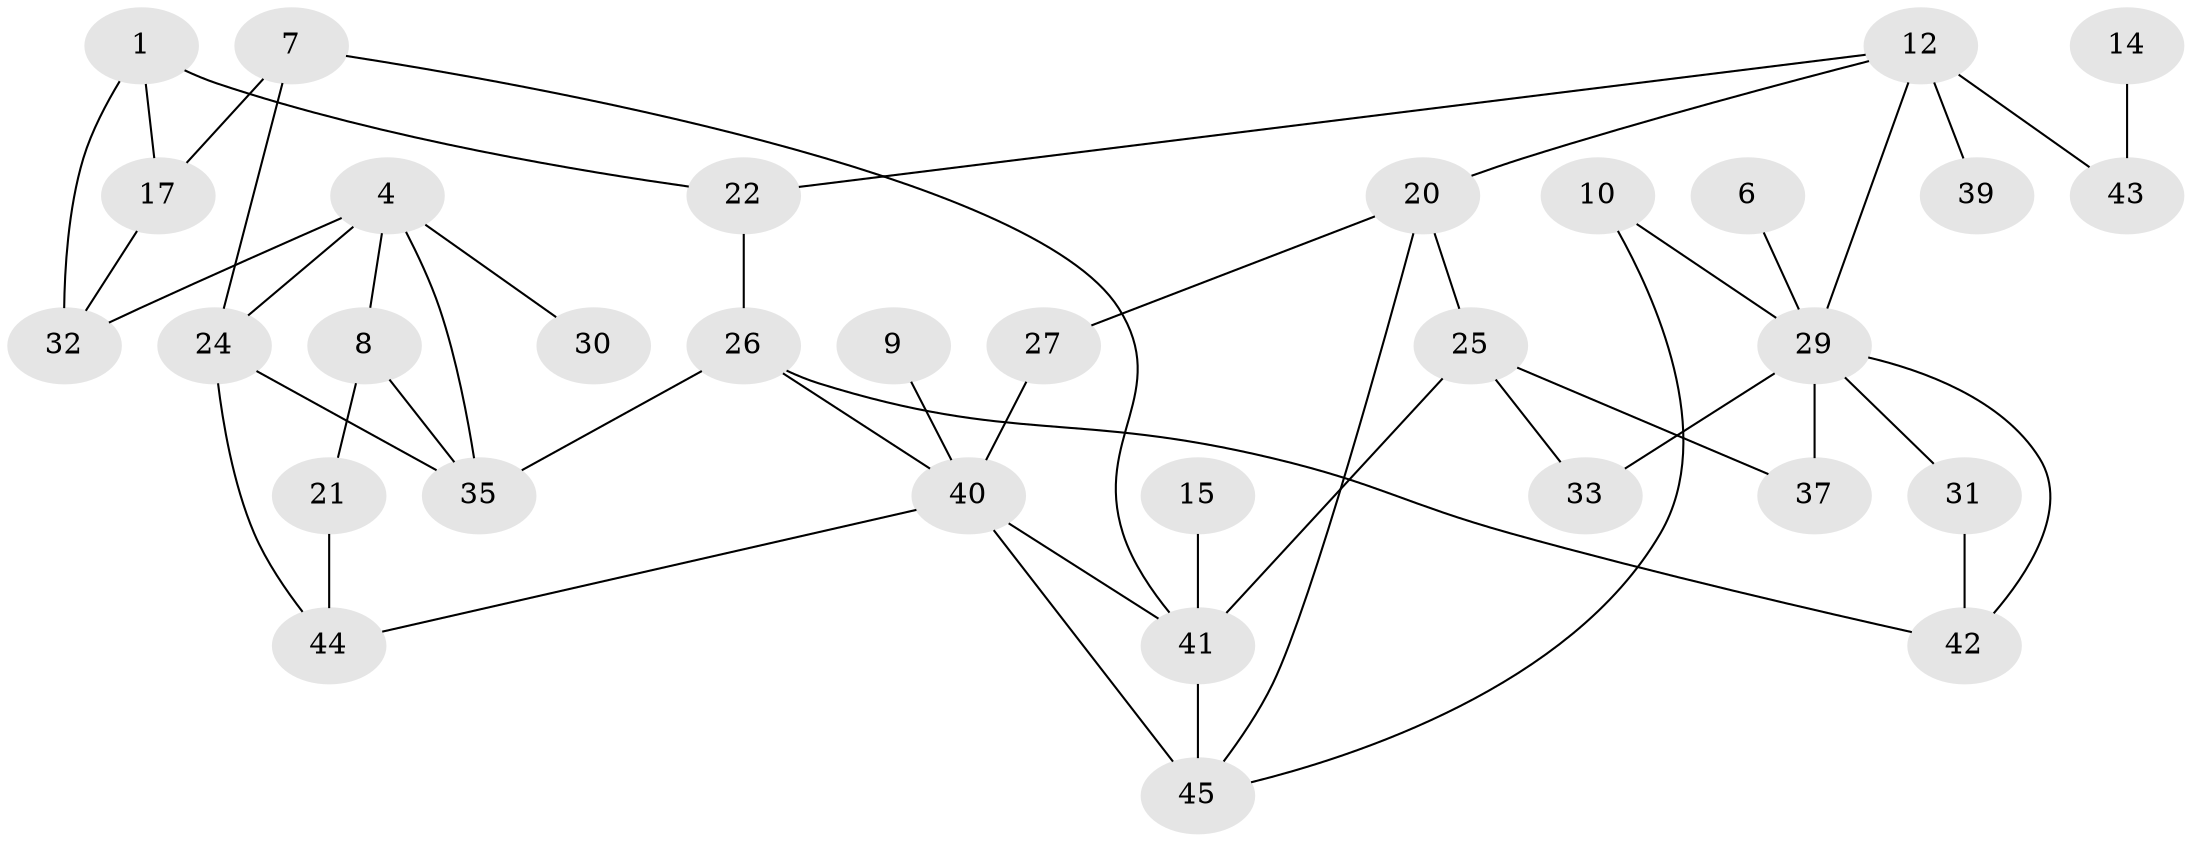 // original degree distribution, {5: 0.044444444444444446, 2: 0.25555555555555554, 3: 0.3111111111111111, 0: 0.12222222222222222, 1: 0.2, 4: 0.044444444444444446, 6: 0.022222222222222223}
// Generated by graph-tools (version 1.1) at 2025/49/03/09/25 03:49:07]
// undirected, 32 vertices, 48 edges
graph export_dot {
graph [start="1"]
  node [color=gray90,style=filled];
  1;
  4;
  6;
  7;
  8;
  9;
  10;
  12;
  14;
  15;
  17;
  20;
  21;
  22;
  24;
  25;
  26;
  27;
  29;
  30;
  31;
  32;
  33;
  35;
  37;
  39;
  40;
  41;
  42;
  43;
  44;
  45;
  1 -- 17 [weight=1.0];
  1 -- 22 [weight=1.0];
  1 -- 32 [weight=1.0];
  4 -- 8 [weight=1.0];
  4 -- 24 [weight=1.0];
  4 -- 30 [weight=1.0];
  4 -- 32 [weight=1.0];
  4 -- 35 [weight=1.0];
  6 -- 29 [weight=1.0];
  7 -- 17 [weight=1.0];
  7 -- 24 [weight=1.0];
  7 -- 41 [weight=1.0];
  8 -- 21 [weight=1.0];
  8 -- 35 [weight=1.0];
  9 -- 40 [weight=1.0];
  10 -- 29 [weight=1.0];
  10 -- 45 [weight=1.0];
  12 -- 20 [weight=1.0];
  12 -- 22 [weight=1.0];
  12 -- 29 [weight=1.0];
  12 -- 39 [weight=1.0];
  12 -- 43 [weight=2.0];
  14 -- 43 [weight=1.0];
  15 -- 41 [weight=1.0];
  17 -- 32 [weight=1.0];
  20 -- 25 [weight=1.0];
  20 -- 27 [weight=1.0];
  20 -- 45 [weight=1.0];
  21 -- 44 [weight=1.0];
  22 -- 26 [weight=1.0];
  24 -- 35 [weight=1.0];
  24 -- 44 [weight=1.0];
  25 -- 33 [weight=1.0];
  25 -- 37 [weight=1.0];
  25 -- 41 [weight=2.0];
  26 -- 35 [weight=1.0];
  26 -- 40 [weight=1.0];
  26 -- 42 [weight=1.0];
  27 -- 40 [weight=2.0];
  29 -- 31 [weight=1.0];
  29 -- 33 [weight=1.0];
  29 -- 37 [weight=1.0];
  29 -- 42 [weight=1.0];
  31 -- 42 [weight=1.0];
  40 -- 41 [weight=1.0];
  40 -- 44 [weight=1.0];
  40 -- 45 [weight=2.0];
  41 -- 45 [weight=2.0];
}
